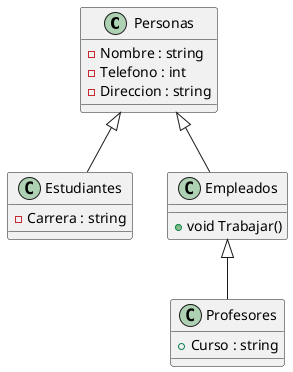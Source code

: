 @startuml
class Personas{
    - Nombre : string 
    - Telefono : int 
    - Direccion : string 
}
class Estudiantes{
    - Carrera : string 
}
class Profesores{
    + Curso : string 
}
class Empleados{
    + void Trabajar()
}
Personas <|-- Empleados
Personas <|-- Estudiantes
Empleados <|-- Profesores